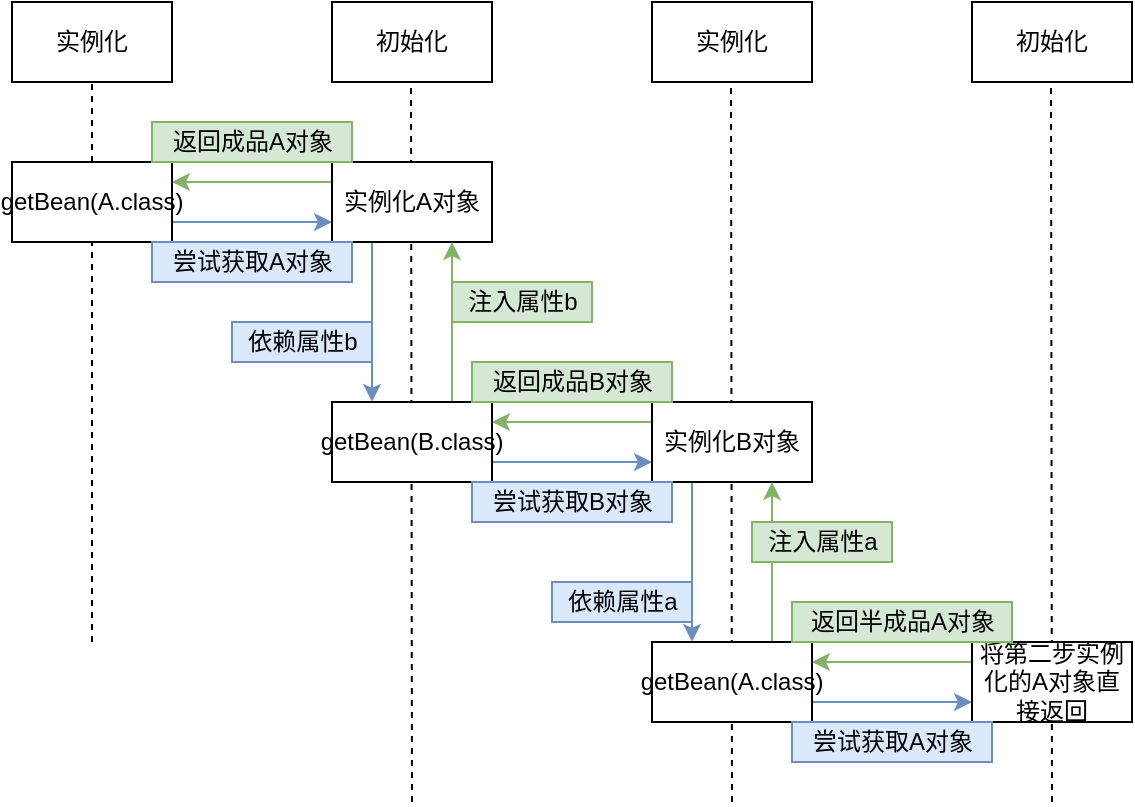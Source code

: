 <mxfile version="14.9.0" type="github">
  <diagram id="iQoiORMkXziXauh1XZvG" name="Page-1">
    <mxGraphModel dx="1494" dy="863" grid="1" gridSize="10" guides="1" tooltips="1" connect="1" arrows="1" fold="1" page="1" pageScale="1" pageWidth="827" pageHeight="1169" math="0" shadow="0">
      <root>
        <mxCell id="0" />
        <mxCell id="1" parent="0" />
        <mxCell id="0HQkqBSqy673r9pZa76A-23" value="" style="endArrow=none;dashed=1;html=1;entryX=0.5;entryY=1;entryDx=0;entryDy=0;" edge="1" parent="1" target="0HQkqBSqy673r9pZa76A-1">
          <mxGeometry width="50" height="50" relative="1" as="geometry">
            <mxPoint x="160" y="480" as="sourcePoint" />
            <mxPoint x="440" y="400" as="targetPoint" />
          </mxGeometry>
        </mxCell>
        <mxCell id="0HQkqBSqy673r9pZa76A-24" value="" style="endArrow=none;dashed=1;html=1;entryX=0.5;entryY=1;entryDx=0;entryDy=0;" edge="1" parent="1">
          <mxGeometry width="50" height="50" relative="1" as="geometry">
            <mxPoint x="320" y="560" as="sourcePoint" />
            <mxPoint x="319.5" y="200" as="targetPoint" />
          </mxGeometry>
        </mxCell>
        <mxCell id="0HQkqBSqy673r9pZa76A-25" value="" style="endArrow=none;dashed=1;html=1;entryX=0.5;entryY=1;entryDx=0;entryDy=0;" edge="1" parent="1">
          <mxGeometry width="50" height="50" relative="1" as="geometry">
            <mxPoint x="480" y="560" as="sourcePoint" />
            <mxPoint x="479.5" y="200" as="targetPoint" />
          </mxGeometry>
        </mxCell>
        <mxCell id="0HQkqBSqy673r9pZa76A-26" value="" style="endArrow=none;dashed=1;html=1;entryX=0.5;entryY=1;entryDx=0;entryDy=0;" edge="1" parent="1">
          <mxGeometry width="50" height="50" relative="1" as="geometry">
            <mxPoint x="640" y="560" as="sourcePoint" />
            <mxPoint x="639.5" y="200" as="targetPoint" />
          </mxGeometry>
        </mxCell>
        <mxCell id="0HQkqBSqy673r9pZa76A-1" value="实例化" style="rounded=0;whiteSpace=wrap;html=1;" vertex="1" parent="1">
          <mxGeometry x="120" y="160" width="80" height="40" as="geometry" />
        </mxCell>
        <mxCell id="0HQkqBSqy673r9pZa76A-2" value="初始化" style="rounded=0;whiteSpace=wrap;html=1;" vertex="1" parent="1">
          <mxGeometry x="280" y="160" width="80" height="40" as="geometry" />
        </mxCell>
        <mxCell id="0HQkqBSqy673r9pZa76A-3" value="实例化" style="rounded=0;whiteSpace=wrap;html=1;" vertex="1" parent="1">
          <mxGeometry x="440" y="160" width="80" height="40" as="geometry" />
        </mxCell>
        <mxCell id="0HQkqBSqy673r9pZa76A-4" value="初始化" style="rounded=0;whiteSpace=wrap;html=1;" vertex="1" parent="1">
          <mxGeometry x="600" y="160" width="80" height="40" as="geometry" />
        </mxCell>
        <mxCell id="0HQkqBSqy673r9pZa76A-28" style="edgeStyle=orthogonalEdgeStyle;rounded=0;orthogonalLoop=1;jettySize=auto;html=1;exitX=1;exitY=0.75;exitDx=0;exitDy=0;entryX=0;entryY=0.75;entryDx=0;entryDy=0;fillColor=#dae8fc;strokeColor=#6c8ebf;" edge="1" parent="1" source="0HQkqBSqy673r9pZa76A-5" target="0HQkqBSqy673r9pZa76A-6">
          <mxGeometry relative="1" as="geometry" />
        </mxCell>
        <mxCell id="0HQkqBSqy673r9pZa76A-5" value="getBean(A.class)" style="rounded=0;whiteSpace=wrap;html=1;" vertex="1" parent="1">
          <mxGeometry x="120" y="240" width="80" height="40" as="geometry" />
        </mxCell>
        <mxCell id="0HQkqBSqy673r9pZa76A-13" style="edgeStyle=orthogonalEdgeStyle;rounded=0;orthogonalLoop=1;jettySize=auto;html=1;exitX=0.25;exitY=1;exitDx=0;exitDy=0;entryX=0.25;entryY=0;entryDx=0;entryDy=0;fillColor=#dae8fc;strokeColor=#6c8ebf;" edge="1" parent="1" source="0HQkqBSqy673r9pZa76A-6" target="0HQkqBSqy673r9pZa76A-7">
          <mxGeometry relative="1" as="geometry" />
        </mxCell>
        <mxCell id="0HQkqBSqy673r9pZa76A-30" style="edgeStyle=orthogonalEdgeStyle;rounded=0;orthogonalLoop=1;jettySize=auto;html=1;exitX=0;exitY=0.25;exitDx=0;exitDy=0;entryX=1;entryY=0.25;entryDx=0;entryDy=0;fillColor=#d5e8d4;strokeColor=#82b366;" edge="1" parent="1" source="0HQkqBSqy673r9pZa76A-6" target="0HQkqBSqy673r9pZa76A-5">
          <mxGeometry relative="1" as="geometry" />
        </mxCell>
        <mxCell id="0HQkqBSqy673r9pZa76A-6" value="实例化A对象" style="rounded=0;whiteSpace=wrap;html=1;" vertex="1" parent="1">
          <mxGeometry x="280" y="240" width="80" height="40" as="geometry" />
        </mxCell>
        <mxCell id="0HQkqBSqy673r9pZa76A-21" style="edgeStyle=orthogonalEdgeStyle;rounded=0;orthogonalLoop=1;jettySize=auto;html=1;exitX=0.75;exitY=0;exitDx=0;exitDy=0;entryX=0.75;entryY=1;entryDx=0;entryDy=0;fillColor=#d5e8d4;strokeColor=#82b366;" edge="1" parent="1" source="0HQkqBSqy673r9pZa76A-7" target="0HQkqBSqy673r9pZa76A-6">
          <mxGeometry relative="1" as="geometry" />
        </mxCell>
        <mxCell id="0HQkqBSqy673r9pZa76A-34" style="edgeStyle=orthogonalEdgeStyle;rounded=0;orthogonalLoop=1;jettySize=auto;html=1;exitX=1;exitY=0.75;exitDx=0;exitDy=0;entryX=0;entryY=0.75;entryDx=0;entryDy=0;fillColor=#dae8fc;strokeColor=#6c8ebf;" edge="1" parent="1" source="0HQkqBSqy673r9pZa76A-7" target="0HQkqBSqy673r9pZa76A-8">
          <mxGeometry relative="1" as="geometry" />
        </mxCell>
        <mxCell id="0HQkqBSqy673r9pZa76A-7" value="getBean(B.class)" style="rounded=0;whiteSpace=wrap;html=1;" vertex="1" parent="1">
          <mxGeometry x="280" y="360" width="80" height="40" as="geometry" />
        </mxCell>
        <mxCell id="0HQkqBSqy673r9pZa76A-15" style="edgeStyle=orthogonalEdgeStyle;rounded=0;orthogonalLoop=1;jettySize=auto;html=1;exitX=0.25;exitY=1;exitDx=0;exitDy=0;entryX=0.25;entryY=0;entryDx=0;entryDy=0;fillColor=#dae8fc;strokeColor=#6c8ebf;" edge="1" parent="1" source="0HQkqBSqy673r9pZa76A-8" target="0HQkqBSqy673r9pZa76A-9">
          <mxGeometry relative="1" as="geometry" />
        </mxCell>
        <mxCell id="0HQkqBSqy673r9pZa76A-41" style="edgeStyle=orthogonalEdgeStyle;rounded=0;orthogonalLoop=1;jettySize=auto;html=1;exitX=0;exitY=0.25;exitDx=0;exitDy=0;entryX=1;entryY=0.25;entryDx=0;entryDy=0;fillColor=#d5e8d4;strokeColor=#82b366;" edge="1" parent="1" source="0HQkqBSqy673r9pZa76A-8" target="0HQkqBSqy673r9pZa76A-7">
          <mxGeometry relative="1" as="geometry" />
        </mxCell>
        <mxCell id="0HQkqBSqy673r9pZa76A-8" value="实例化B对象" style="rounded=0;whiteSpace=wrap;html=1;" vertex="1" parent="1">
          <mxGeometry x="440" y="360" width="80" height="40" as="geometry" />
        </mxCell>
        <mxCell id="0HQkqBSqy673r9pZa76A-19" style="edgeStyle=orthogonalEdgeStyle;rounded=0;orthogonalLoop=1;jettySize=auto;html=1;exitX=0.75;exitY=0;exitDx=0;exitDy=0;entryX=0.75;entryY=1;entryDx=0;entryDy=0;fillColor=#d5e8d4;strokeColor=#82b366;" edge="1" parent="1" source="0HQkqBSqy673r9pZa76A-9" target="0HQkqBSqy673r9pZa76A-8">
          <mxGeometry relative="1" as="geometry" />
        </mxCell>
        <mxCell id="0HQkqBSqy673r9pZa76A-27" style="edgeStyle=orthogonalEdgeStyle;rounded=0;orthogonalLoop=1;jettySize=auto;html=1;exitX=1;exitY=0.75;exitDx=0;exitDy=0;entryX=0;entryY=0.75;entryDx=0;entryDy=0;fillColor=#dae8fc;strokeColor=#6c8ebf;" edge="1" parent="1" source="0HQkqBSqy673r9pZa76A-9" target="0HQkqBSqy673r9pZa76A-10">
          <mxGeometry relative="1" as="geometry" />
        </mxCell>
        <mxCell id="0HQkqBSqy673r9pZa76A-9" value="getBean(A.class)" style="rounded=0;whiteSpace=wrap;html=1;" vertex="1" parent="1">
          <mxGeometry x="440" y="480" width="80" height="40" as="geometry" />
        </mxCell>
        <mxCell id="0HQkqBSqy673r9pZa76A-38" style="edgeStyle=orthogonalEdgeStyle;rounded=0;orthogonalLoop=1;jettySize=auto;html=1;exitX=0;exitY=0.25;exitDx=0;exitDy=0;entryX=1;entryY=0.25;entryDx=0;entryDy=0;fillColor=#d5e8d4;strokeColor=#82b366;" edge="1" parent="1" source="0HQkqBSqy673r9pZa76A-10" target="0HQkqBSqy673r9pZa76A-9">
          <mxGeometry relative="1" as="geometry" />
        </mxCell>
        <mxCell id="0HQkqBSqy673r9pZa76A-10" value="将第二步实例化的A对象直接返回" style="rounded=0;whiteSpace=wrap;html=1;" vertex="1" parent="1">
          <mxGeometry x="600" y="480" width="80" height="40" as="geometry" />
        </mxCell>
        <mxCell id="0HQkqBSqy673r9pZa76A-29" value="尝试获取A对象" style="text;html=1;align=center;verticalAlign=middle;resizable=0;points=[];autosize=1;strokeColor=#6c8ebf;fillColor=#dae8fc;" vertex="1" parent="1">
          <mxGeometry x="190" y="280" width="100" height="20" as="geometry" />
        </mxCell>
        <mxCell id="0HQkqBSqy673r9pZa76A-31" value="返回成品A对象" style="text;html=1;align=center;verticalAlign=middle;resizable=0;points=[];autosize=1;strokeColor=#82b366;fillColor=#d5e8d4;" vertex="1" parent="1">
          <mxGeometry x="190" y="220" width="100" height="20" as="geometry" />
        </mxCell>
        <mxCell id="0HQkqBSqy673r9pZa76A-32" value="依赖属性b" style="text;html=1;align=center;verticalAlign=middle;resizable=0;points=[];autosize=1;strokeColor=#6c8ebf;fillColor=#dae8fc;" vertex="1" parent="1">
          <mxGeometry x="230" y="320" width="70" height="20" as="geometry" />
        </mxCell>
        <mxCell id="0HQkqBSqy673r9pZa76A-33" value="注入属性b" style="text;html=1;align=center;verticalAlign=middle;resizable=0;points=[];autosize=1;strokeColor=#82b366;fillColor=#d5e8d4;" vertex="1" parent="1">
          <mxGeometry x="340" y="300" width="70" height="20" as="geometry" />
        </mxCell>
        <mxCell id="0HQkqBSqy673r9pZa76A-35" value="尝试获取B对象" style="text;html=1;align=center;verticalAlign=middle;resizable=0;points=[];autosize=1;strokeColor=#6c8ebf;fillColor=#dae8fc;" vertex="1" parent="1">
          <mxGeometry x="350" y="400" width="100" height="20" as="geometry" />
        </mxCell>
        <mxCell id="0HQkqBSqy673r9pZa76A-36" value="依赖属性a" style="text;html=1;align=center;verticalAlign=middle;resizable=0;points=[];autosize=1;strokeColor=#6c8ebf;fillColor=#dae8fc;" vertex="1" parent="1">
          <mxGeometry x="390" y="450" width="70" height="20" as="geometry" />
        </mxCell>
        <mxCell id="0HQkqBSqy673r9pZa76A-37" value="尝试获取A对象" style="text;html=1;align=center;verticalAlign=middle;resizable=0;points=[];autosize=1;strokeColor=#6c8ebf;fillColor=#dae8fc;" vertex="1" parent="1">
          <mxGeometry x="510" y="520" width="100" height="20" as="geometry" />
        </mxCell>
        <mxCell id="0HQkqBSqy673r9pZa76A-39" value="返回半成品A对象" style="text;html=1;align=center;verticalAlign=middle;resizable=0;points=[];autosize=1;strokeColor=#82b366;fillColor=#d5e8d4;" vertex="1" parent="1">
          <mxGeometry x="510" y="460" width="110" height="20" as="geometry" />
        </mxCell>
        <mxCell id="0HQkqBSqy673r9pZa76A-40" value="注入属性a" style="text;html=1;align=center;verticalAlign=middle;resizable=0;points=[];autosize=1;strokeColor=#82b366;fillColor=#d5e8d4;" vertex="1" parent="1">
          <mxGeometry x="490" y="420" width="70" height="20" as="geometry" />
        </mxCell>
        <mxCell id="0HQkqBSqy673r9pZa76A-42" value="返回成品B对象" style="text;html=1;align=center;verticalAlign=middle;resizable=0;points=[];autosize=1;strokeColor=#82b366;fillColor=#d5e8d4;" vertex="1" parent="1">
          <mxGeometry x="350" y="340" width="100" height="20" as="geometry" />
        </mxCell>
      </root>
    </mxGraphModel>
  </diagram>
</mxfile>
